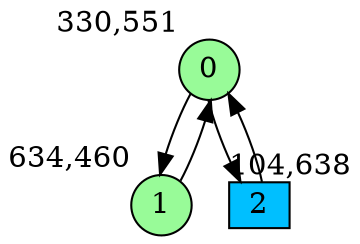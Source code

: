 digraph G {
graph [bgcolor=white]
node [shape=circle, style = filled, fillcolor=white,fixedsize=true, width=0.4, height=0.3 ]
0[xlabel="330,551", pos = "3.53125,1.35938!", fillcolor=palegreen ];
1[xlabel="634,460", pos = "8.28125,2.78125!", fillcolor=palegreen ];
2[xlabel="104,638", pos = "0,0!", fillcolor=deepskyblue, shape=box ];
0->1 ;
0->2 ;
1->0 ;
2->0 ;
}
